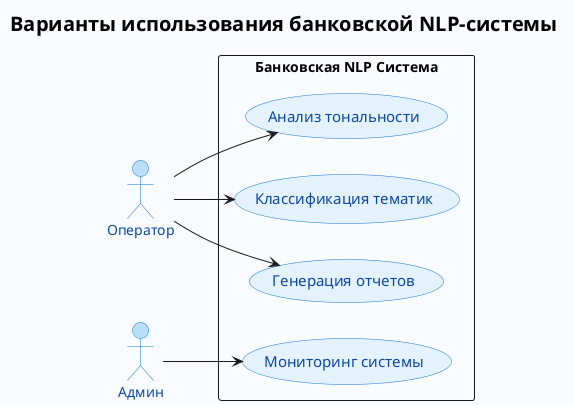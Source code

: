 @startuml Варианты использования банковской NLP-системы
' === СТИЛЬ ===
skinparam backgroundColor #F8FBFF
skinparam usecase {
  BackgroundColor #E3F2FD
  BorderColor #1976D2
  FontColor #0D47A1
  FontSize 15
}
skinparam actor {
  BackgroundColor #BBDEFB
  BorderColor #1976D2
  FontColor #0D47A1
}

title <b><size:20>Варианты использования банковской NLP-системы</size></b>

left to right direction
actor Оператор #BBDEFB
actor Админ #BBDEFB

rectangle "Банковская NLP Система" as system {
  usecase (Анализ тональности) as UC1
  usecase (Классификация тематик) as UC2
  usecase (Генерация отчетов) as UC3
  usecase (Мониторинг системы) as UC4

  Оператор --> UC1
  Оператор --> UC2
  Оператор --> UC3
  Админ --> UC4
}

@enduml

